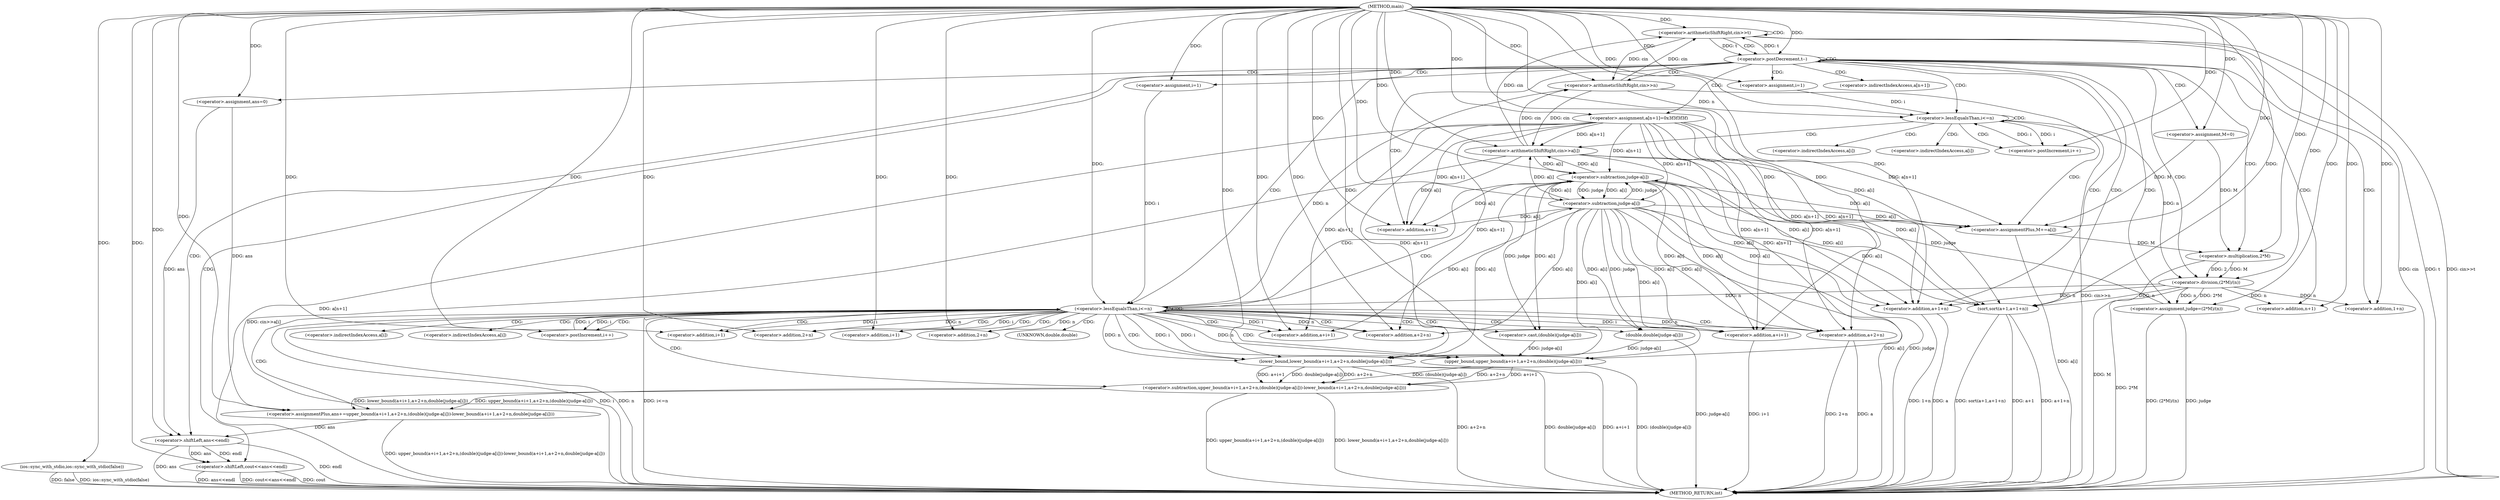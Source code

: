 digraph "main" {  
"1000103" [label = "(METHOD,main)" ]
"1000227" [label = "(METHOD_RETURN,int)" ]
"1000106" [label = "(ios::sync_with_stdio,ios::sync_with_stdio(false))" ]
"1000109" [label = "(<operator>.arithmeticShiftRight,cin>>t)" ]
"1000114" [label = "(<operator>.postDecrement,t--)" ]
"1000118" [label = "(<operator>.arithmeticShiftRight,cin>>n)" ]
"1000123" [label = "(<operator>.assignment,M=0)" ]
"1000147" [label = "(<operator>.assignment,judge=(2*M)/(n))" ]
"1000154" [label = "(<operator>.assignment,a[n+1]=0x3f3f3f3f)" ]
"1000161" [label = "(sort,sort(a+1,a+1+n))" ]
"1000171" [label = "(<operator>.assignment,ans=0)" ]
"1000222" [label = "(<operator>.shiftLeft,cout<<ans<<endl)" ]
"1000127" [label = "(<operator>.assignment,i=1)" ]
"1000130" [label = "(<operator>.lessEqualsThan,i<=n)" ]
"1000133" [label = "(<operator>.postIncrement,i++)" ]
"1000175" [label = "(<operator>.assignment,i=1)" ]
"1000178" [label = "(<operator>.lessEqualsThan,i<=n)" ]
"1000181" [label = "(<operator>.postIncrement,i++)" ]
"1000136" [label = "(<operator>.arithmeticShiftRight,cin>>a[i])" ]
"1000141" [label = "(<operator>.assignmentPlus,M+=a[i])" ]
"1000149" [label = "(<operator>.division,(2*M)/(n))" ]
"1000162" [label = "(<operator>.addition,a+1)" ]
"1000165" [label = "(<operator>.addition,a+1+n)" ]
"1000184" [label = "(<operator>.assignmentPlus,ans+=upper_bound(a+i+1,a+2+n,(double)(judge-a[i]))-lower_bound(a+i+1,a+2+n,double(judge-a[i])))" ]
"1000224" [label = "(<operator>.shiftLeft,ans<<endl)" ]
"1000150" [label = "(<operator>.multiplication,2*M)" ]
"1000157" [label = "(<operator>.addition,n+1)" ]
"1000167" [label = "(<operator>.addition,1+n)" ]
"1000186" [label = "(<operator>.subtraction,upper_bound(a+i+1,a+2+n,(double)(judge-a[i]))-lower_bound(a+i+1,a+2+n,double(judge-a[i])))" ]
"1000187" [label = "(upper_bound,upper_bound(a+i+1,a+2+n,(double)(judge-a[i])))" ]
"1000205" [label = "(lower_bound,lower_bound(a+i+1,a+2+n,double(judge-a[i])))" ]
"1000188" [label = "(<operator>.addition,a+i+1)" ]
"1000193" [label = "(<operator>.addition,a+2+n)" ]
"1000198" [label = "(<operator>.cast,(double)(judge-a[i]))" ]
"1000206" [label = "(<operator>.addition,a+i+1)" ]
"1000211" [label = "(<operator>.addition,a+2+n)" ]
"1000216" [label = "(double,double(judge-a[i]))" ]
"1000190" [label = "(<operator>.addition,i+1)" ]
"1000195" [label = "(<operator>.addition,2+n)" ]
"1000200" [label = "(<operator>.subtraction,judge-a[i])" ]
"1000208" [label = "(<operator>.addition,i+1)" ]
"1000213" [label = "(<operator>.addition,2+n)" ]
"1000217" [label = "(<operator>.subtraction,judge-a[i])" ]
"1000155" [label = "(<operator>.indirectIndexAccess,a[n+1])" ]
"1000138" [label = "(<operator>.indirectIndexAccess,a[i])" ]
"1000143" [label = "(<operator>.indirectIndexAccess,a[i])" ]
"1000199" [label = "(UNKNOWN,double,double)" ]
"1000202" [label = "(<operator>.indirectIndexAccess,a[i])" ]
"1000219" [label = "(<operator>.indirectIndexAccess,a[i])" ]
  "1000106" -> "1000227"  [ label = "DDG: ios::sync_with_stdio(false)"] 
  "1000109" -> "1000227"  [ label = "DDG: cin"] 
  "1000109" -> "1000227"  [ label = "DDG: t"] 
  "1000109" -> "1000227"  [ label = "DDG: cin>>t"] 
  "1000118" -> "1000227"  [ label = "DDG: cin>>n"] 
  "1000147" -> "1000227"  [ label = "DDG: judge"] 
  "1000150" -> "1000227"  [ label = "DDG: M"] 
  "1000149" -> "1000227"  [ label = "DDG: 2*M"] 
  "1000147" -> "1000227"  [ label = "DDG: (2*M)/(n)"] 
  "1000154" -> "1000227"  [ label = "DDG: a[n+1]"] 
  "1000161" -> "1000227"  [ label = "DDG: a+1"] 
  "1000165" -> "1000227"  [ label = "DDG: a"] 
  "1000165" -> "1000227"  [ label = "DDG: 1+n"] 
  "1000161" -> "1000227"  [ label = "DDG: a+1+n"] 
  "1000161" -> "1000227"  [ label = "DDG: sort(a+1,a+1+n)"] 
  "1000178" -> "1000227"  [ label = "DDG: i"] 
  "1000178" -> "1000227"  [ label = "DDG: n"] 
  "1000178" -> "1000227"  [ label = "DDG: i<=n"] 
  "1000224" -> "1000227"  [ label = "DDG: ans"] 
  "1000222" -> "1000227"  [ label = "DDG: ans<<endl"] 
  "1000222" -> "1000227"  [ label = "DDG: cout<<ans<<endl"] 
  "1000187" -> "1000227"  [ label = "DDG: (double)(judge-a[i])"] 
  "1000186" -> "1000227"  [ label = "DDG: upper_bound(a+i+1,a+2+n,(double)(judge-a[i]))"] 
  "1000206" -> "1000227"  [ label = "DDG: i+1"] 
  "1000205" -> "1000227"  [ label = "DDG: a+i+1"] 
  "1000211" -> "1000227"  [ label = "DDG: a"] 
  "1000211" -> "1000227"  [ label = "DDG: 2+n"] 
  "1000205" -> "1000227"  [ label = "DDG: a+2+n"] 
  "1000217" -> "1000227"  [ label = "DDG: judge"] 
  "1000217" -> "1000227"  [ label = "DDG: a[i]"] 
  "1000216" -> "1000227"  [ label = "DDG: judge-a[i]"] 
  "1000205" -> "1000227"  [ label = "DDG: double(judge-a[i])"] 
  "1000186" -> "1000227"  [ label = "DDG: lower_bound(a+i+1,a+2+n,double(judge-a[i]))"] 
  "1000184" -> "1000227"  [ label = "DDG: upper_bound(a+i+1,a+2+n,(double)(judge-a[i]))-lower_bound(a+i+1,a+2+n,double(judge-a[i]))"] 
  "1000136" -> "1000227"  [ label = "DDG: cin>>a[i]"] 
  "1000141" -> "1000227"  [ label = "DDG: a[i]"] 
  "1000224" -> "1000227"  [ label = "DDG: endl"] 
  "1000106" -> "1000227"  [ label = "DDG: false"] 
  "1000222" -> "1000227"  [ label = "DDG: cout"] 
  "1000103" -> "1000106"  [ label = "DDG: "] 
  "1000118" -> "1000109"  [ label = "DDG: cin"] 
  "1000136" -> "1000109"  [ label = "DDG: cin"] 
  "1000103" -> "1000109"  [ label = "DDG: "] 
  "1000114" -> "1000109"  [ label = "DDG: t"] 
  "1000109" -> "1000114"  [ label = "DDG: t"] 
  "1000103" -> "1000114"  [ label = "DDG: "] 
  "1000103" -> "1000123"  [ label = "DDG: "] 
  "1000149" -> "1000147"  [ label = "DDG: n"] 
  "1000149" -> "1000147"  [ label = "DDG: 2*M"] 
  "1000103" -> "1000154"  [ label = "DDG: "] 
  "1000103" -> "1000171"  [ label = "DDG: "] 
  "1000109" -> "1000118"  [ label = "DDG: cin"] 
  "1000136" -> "1000118"  [ label = "DDG: cin"] 
  "1000103" -> "1000118"  [ label = "DDG: "] 
  "1000178" -> "1000118"  [ label = "DDG: n"] 
  "1000103" -> "1000127"  [ label = "DDG: "] 
  "1000103" -> "1000147"  [ label = "DDG: "] 
  "1000154" -> "1000161"  [ label = "DDG: a[n+1]"] 
  "1000217" -> "1000161"  [ label = "DDG: a[i]"] 
  "1000103" -> "1000161"  [ label = "DDG: "] 
  "1000136" -> "1000161"  [ label = "DDG: a[i]"] 
  "1000200" -> "1000161"  [ label = "DDG: a[i]"] 
  "1000149" -> "1000161"  [ label = "DDG: n"] 
  "1000103" -> "1000175"  [ label = "DDG: "] 
  "1000103" -> "1000222"  [ label = "DDG: "] 
  "1000224" -> "1000222"  [ label = "DDG: endl"] 
  "1000224" -> "1000222"  [ label = "DDG: ans"] 
  "1000127" -> "1000130"  [ label = "DDG: i"] 
  "1000133" -> "1000130"  [ label = "DDG: i"] 
  "1000103" -> "1000130"  [ label = "DDG: "] 
  "1000118" -> "1000130"  [ label = "DDG: n"] 
  "1000130" -> "1000133"  [ label = "DDG: i"] 
  "1000103" -> "1000133"  [ label = "DDG: "] 
  "1000136" -> "1000141"  [ label = "DDG: a[i]"] 
  "1000154" -> "1000141"  [ label = "DDG: a[n+1]"] 
  "1000200" -> "1000141"  [ label = "DDG: a[i]"] 
  "1000103" -> "1000141"  [ label = "DDG: "] 
  "1000217" -> "1000141"  [ label = "DDG: a[i]"] 
  "1000150" -> "1000149"  [ label = "DDG: 2"] 
  "1000150" -> "1000149"  [ label = "DDG: M"] 
  "1000130" -> "1000149"  [ label = "DDG: n"] 
  "1000103" -> "1000149"  [ label = "DDG: "] 
  "1000154" -> "1000162"  [ label = "DDG: a[n+1]"] 
  "1000217" -> "1000162"  [ label = "DDG: a[i]"] 
  "1000103" -> "1000162"  [ label = "DDG: "] 
  "1000136" -> "1000162"  [ label = "DDG: a[i]"] 
  "1000200" -> "1000162"  [ label = "DDG: a[i]"] 
  "1000154" -> "1000165"  [ label = "DDG: a[n+1]"] 
  "1000217" -> "1000165"  [ label = "DDG: a[i]"] 
  "1000103" -> "1000165"  [ label = "DDG: "] 
  "1000136" -> "1000165"  [ label = "DDG: a[i]"] 
  "1000200" -> "1000165"  [ label = "DDG: a[i]"] 
  "1000149" -> "1000165"  [ label = "DDG: n"] 
  "1000175" -> "1000178"  [ label = "DDG: i"] 
  "1000181" -> "1000178"  [ label = "DDG: i"] 
  "1000103" -> "1000178"  [ label = "DDG: "] 
  "1000149" -> "1000178"  [ label = "DDG: n"] 
  "1000103" -> "1000181"  [ label = "DDG: "] 
  "1000178" -> "1000181"  [ label = "DDG: i"] 
  "1000186" -> "1000184"  [ label = "DDG: lower_bound(a+i+1,a+2+n,double(judge-a[i]))"] 
  "1000186" -> "1000184"  [ label = "DDG: upper_bound(a+i+1,a+2+n,(double)(judge-a[i]))"] 
  "1000171" -> "1000224"  [ label = "DDG: ans"] 
  "1000184" -> "1000224"  [ label = "DDG: ans"] 
  "1000103" -> "1000224"  [ label = "DDG: "] 
  "1000118" -> "1000136"  [ label = "DDG: cin"] 
  "1000103" -> "1000136"  [ label = "DDG: "] 
  "1000217" -> "1000136"  [ label = "DDG: a[i]"] 
  "1000154" -> "1000136"  [ label = "DDG: a[n+1]"] 
  "1000200" -> "1000136"  [ label = "DDG: a[i]"] 
  "1000123" -> "1000141"  [ label = "DDG: M"] 
  "1000103" -> "1000150"  [ label = "DDG: "] 
  "1000123" -> "1000150"  [ label = "DDG: M"] 
  "1000141" -> "1000150"  [ label = "DDG: M"] 
  "1000149" -> "1000157"  [ label = "DDG: n"] 
  "1000103" -> "1000157"  [ label = "DDG: "] 
  "1000103" -> "1000167"  [ label = "DDG: "] 
  "1000149" -> "1000167"  [ label = "DDG: n"] 
  "1000171" -> "1000184"  [ label = "DDG: ans"] 
  "1000103" -> "1000184"  [ label = "DDG: "] 
  "1000187" -> "1000186"  [ label = "DDG: a+i+1"] 
  "1000187" -> "1000186"  [ label = "DDG: (double)(judge-a[i])"] 
  "1000187" -> "1000186"  [ label = "DDG: a+2+n"] 
  "1000205" -> "1000186"  [ label = "DDG: a+i+1"] 
  "1000205" -> "1000186"  [ label = "DDG: double(judge-a[i])"] 
  "1000205" -> "1000186"  [ label = "DDG: a+2+n"] 
  "1000178" -> "1000187"  [ label = "DDG: i"] 
  "1000103" -> "1000187"  [ label = "DDG: "] 
  "1000154" -> "1000187"  [ label = "DDG: a[n+1]"] 
  "1000217" -> "1000187"  [ label = "DDG: a[i]"] 
  "1000178" -> "1000187"  [ label = "DDG: n"] 
  "1000198" -> "1000187"  [ label = "DDG: judge-a[i]"] 
  "1000154" -> "1000205"  [ label = "DDG: a[n+1]"] 
  "1000200" -> "1000205"  [ label = "DDG: a[i]"] 
  "1000103" -> "1000205"  [ label = "DDG: "] 
  "1000217" -> "1000205"  [ label = "DDG: a[i]"] 
  "1000178" -> "1000205"  [ label = "DDG: i"] 
  "1000178" -> "1000205"  [ label = "DDG: n"] 
  "1000216" -> "1000205"  [ label = "DDG: judge-a[i]"] 
  "1000154" -> "1000188"  [ label = "DDG: a[n+1]"] 
  "1000217" -> "1000188"  [ label = "DDG: a[i]"] 
  "1000103" -> "1000188"  [ label = "DDG: "] 
  "1000178" -> "1000188"  [ label = "DDG: i"] 
  "1000154" -> "1000193"  [ label = "DDG: a[n+1]"] 
  "1000217" -> "1000193"  [ label = "DDG: a[i]"] 
  "1000103" -> "1000193"  [ label = "DDG: "] 
  "1000178" -> "1000193"  [ label = "DDG: n"] 
  "1000200" -> "1000198"  [ label = "DDG: judge"] 
  "1000200" -> "1000198"  [ label = "DDG: a[i]"] 
  "1000154" -> "1000206"  [ label = "DDG: a[n+1]"] 
  "1000200" -> "1000206"  [ label = "DDG: a[i]"] 
  "1000103" -> "1000206"  [ label = "DDG: "] 
  "1000217" -> "1000206"  [ label = "DDG: a[i]"] 
  "1000178" -> "1000206"  [ label = "DDG: i"] 
  "1000154" -> "1000211"  [ label = "DDG: a[n+1]"] 
  "1000200" -> "1000211"  [ label = "DDG: a[i]"] 
  "1000103" -> "1000211"  [ label = "DDG: "] 
  "1000217" -> "1000211"  [ label = "DDG: a[i]"] 
  "1000178" -> "1000211"  [ label = "DDG: n"] 
  "1000217" -> "1000216"  [ label = "DDG: judge"] 
  "1000217" -> "1000216"  [ label = "DDG: a[i]"] 
  "1000178" -> "1000190"  [ label = "DDG: i"] 
  "1000103" -> "1000190"  [ label = "DDG: "] 
  "1000103" -> "1000195"  [ label = "DDG: "] 
  "1000178" -> "1000195"  [ label = "DDG: n"] 
  "1000147" -> "1000200"  [ label = "DDG: judge"] 
  "1000217" -> "1000200"  [ label = "DDG: judge"] 
  "1000103" -> "1000200"  [ label = "DDG: "] 
  "1000217" -> "1000200"  [ label = "DDG: a[i]"] 
  "1000154" -> "1000200"  [ label = "DDG: a[n+1]"] 
  "1000136" -> "1000200"  [ label = "DDG: a[i]"] 
  "1000103" -> "1000208"  [ label = "DDG: "] 
  "1000178" -> "1000208"  [ label = "DDG: i"] 
  "1000103" -> "1000213"  [ label = "DDG: "] 
  "1000178" -> "1000213"  [ label = "DDG: n"] 
  "1000200" -> "1000217"  [ label = "DDG: judge"] 
  "1000103" -> "1000217"  [ label = "DDG: "] 
  "1000200" -> "1000217"  [ label = "DDG: a[i]"] 
  "1000154" -> "1000217"  [ label = "DDG: a[n+1]"] 
  "1000109" -> "1000109"  [ label = "CDG: "] 
  "1000109" -> "1000114"  [ label = "CDG: "] 
  "1000114" -> "1000127"  [ label = "CDG: "] 
  "1000114" -> "1000161"  [ label = "CDG: "] 
  "1000114" -> "1000150"  [ label = "CDG: "] 
  "1000114" -> "1000114"  [ label = "CDG: "] 
  "1000114" -> "1000165"  [ label = "CDG: "] 
  "1000114" -> "1000157"  [ label = "CDG: "] 
  "1000114" -> "1000149"  [ label = "CDG: "] 
  "1000114" -> "1000222"  [ label = "CDG: "] 
  "1000114" -> "1000167"  [ label = "CDG: "] 
  "1000114" -> "1000175"  [ label = "CDG: "] 
  "1000114" -> "1000123"  [ label = "CDG: "] 
  "1000114" -> "1000154"  [ label = "CDG: "] 
  "1000114" -> "1000224"  [ label = "CDG: "] 
  "1000114" -> "1000130"  [ label = "CDG: "] 
  "1000114" -> "1000118"  [ label = "CDG: "] 
  "1000114" -> "1000178"  [ label = "CDG: "] 
  "1000114" -> "1000155"  [ label = "CDG: "] 
  "1000114" -> "1000147"  [ label = "CDG: "] 
  "1000114" -> "1000171"  [ label = "CDG: "] 
  "1000114" -> "1000162"  [ label = "CDG: "] 
  "1000130" -> "1000141"  [ label = "CDG: "] 
  "1000130" -> "1000133"  [ label = "CDG: "] 
  "1000130" -> "1000130"  [ label = "CDG: "] 
  "1000130" -> "1000138"  [ label = "CDG: "] 
  "1000130" -> "1000136"  [ label = "CDG: "] 
  "1000130" -> "1000143"  [ label = "CDG: "] 
  "1000178" -> "1000200"  [ label = "CDG: "] 
  "1000178" -> "1000211"  [ label = "CDG: "] 
  "1000178" -> "1000208"  [ label = "CDG: "] 
  "1000178" -> "1000199"  [ label = "CDG: "] 
  "1000178" -> "1000216"  [ label = "CDG: "] 
  "1000178" -> "1000219"  [ label = "CDG: "] 
  "1000178" -> "1000188"  [ label = "CDG: "] 
  "1000178" -> "1000206"  [ label = "CDG: "] 
  "1000178" -> "1000190"  [ label = "CDG: "] 
  "1000178" -> "1000217"  [ label = "CDG: "] 
  "1000178" -> "1000198"  [ label = "CDG: "] 
  "1000178" -> "1000187"  [ label = "CDG: "] 
  "1000178" -> "1000195"  [ label = "CDG: "] 
  "1000178" -> "1000213"  [ label = "CDG: "] 
  "1000178" -> "1000186"  [ label = "CDG: "] 
  "1000178" -> "1000178"  [ label = "CDG: "] 
  "1000178" -> "1000205"  [ label = "CDG: "] 
  "1000178" -> "1000202"  [ label = "CDG: "] 
  "1000178" -> "1000193"  [ label = "CDG: "] 
  "1000178" -> "1000184"  [ label = "CDG: "] 
  "1000178" -> "1000181"  [ label = "CDG: "] 
}
